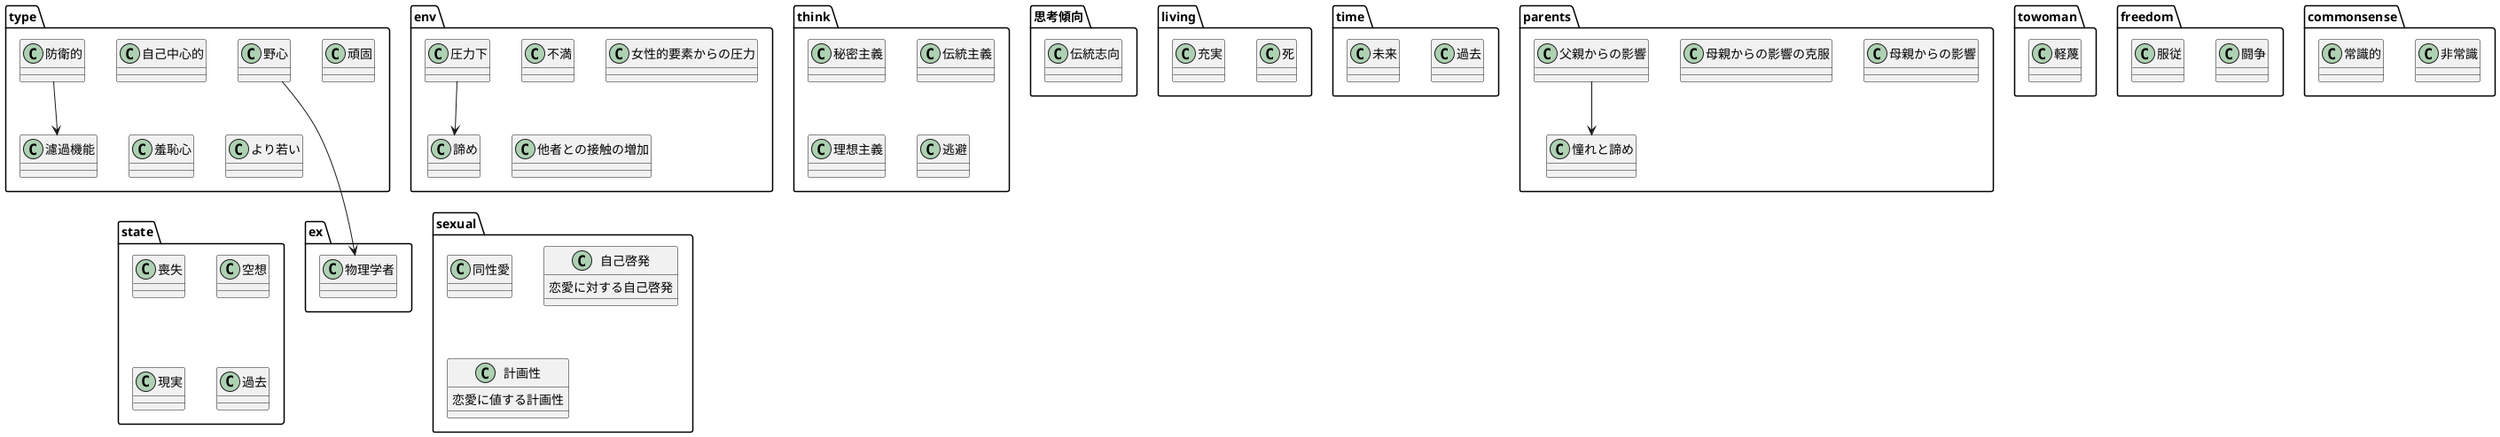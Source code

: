 @startuml 00target

namespace type {
    class 自己中心的 
    class 頑固 
    class 防衛的
    class 濾過機能
    防衛的 --> 濾過機能
    class 羞恥心
  
    class より若い

    class 野心
}

namespace 思考傾向 {
    class 伝統志向
}



namespace env {
    class 不満
    class 圧力下
  
    class 女性的要素からの圧力
    
    class 諦め
    圧力下 --> 諦め
  
    class 他者との接触の増加
}

namespace think {
    class 秘密主義
    class 伝統主義
    class 理想主義
    class 逃避
}

namespace living {
    class 死
    class 充実
}

namespace state {
    class 喪失

    class 空想

    class 現実

    class 過去
}

namespace time {
    class 過去

    class 未来
}

namespace parents {
    class 母親からの影響
    class 母親からの影響の克服
    class 父親からの影響
    父親からの影響 --> 憧れと諦め
    class 憧れと諦め
}

namespace towoman {
    class 軽蔑
}

namespace sexual {
    class 同性愛
    class 自己啓発 {
        恋愛に対する自己啓発
    }
    class 計画性 {
        恋愛に値する計画性
    }
}


namespace freedom {
    class 闘争
    class 服従
}

namespace commonsense {
    class 非常識
    class 常識的
}

namespace ex {
    class 物理学者
    type.野心 ---> 物理学者
}

@enduml